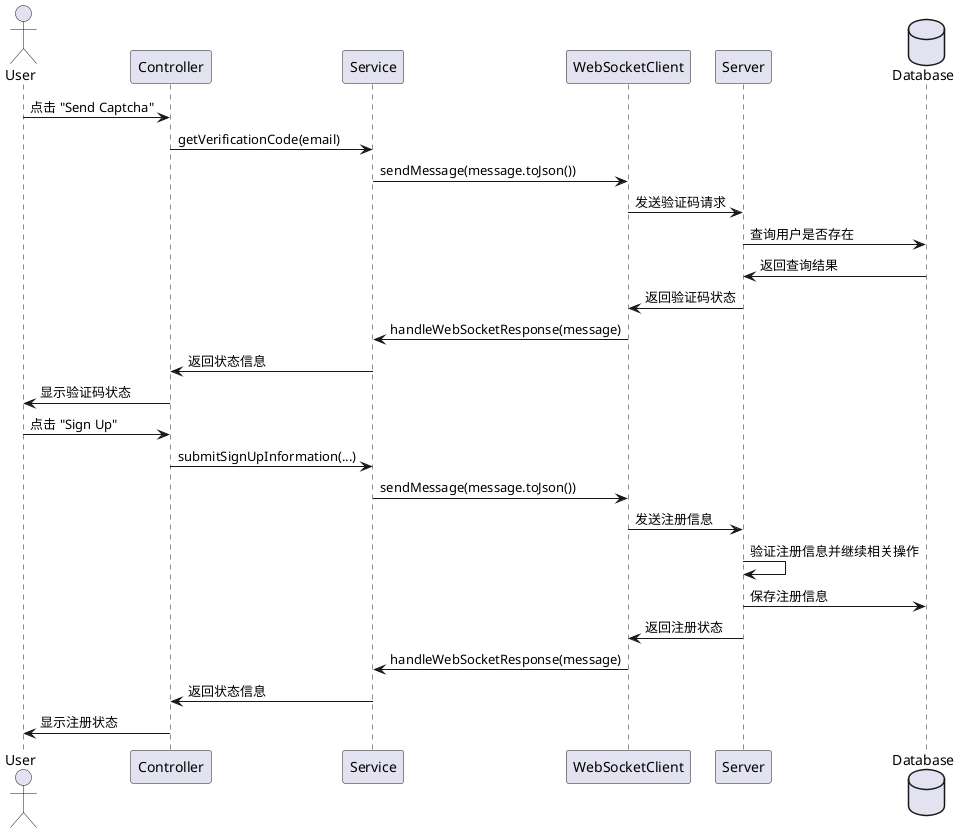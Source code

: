 @startuml 邮箱验证消息流程图
actor User
participant Controller
participant Service
participant WebSocketClient
participant Server
database Database

User -> Controller: 点击 "Send Captcha"
Controller -> Service: getVerificationCode(email)
Service -> WebSocketClient: sendMessage(message.toJson())
WebSocketClient -> Server: 发送验证码请求

Server -> Database: 查询用户是否存在
Database -> Server: 返回查询结果

Server -> WebSocketClient: 返回验证码状态
WebSocketClient -> Service: handleWebSocketResponse(message)
Service -> Controller: 返回状态信息
Controller -> User: 显示验证码状态

User -> Controller: 点击 "Sign Up"
Controller -> Service: submitSignUpInformation(...)
Service -> WebSocketClient: sendMessage(message.toJson())
WebSocketClient -> Server: 发送注册信息

Server -> Server: 验证注册信息并继续相关操作
Server -> Database: 保存注册信息

Server -> WebSocketClient: 返回注册状态
WebSocketClient -> Service: handleWebSocketResponse(message)
Service -> Controller: 返回状态信息
Controller -> User: 显示注册状态
@enduml
